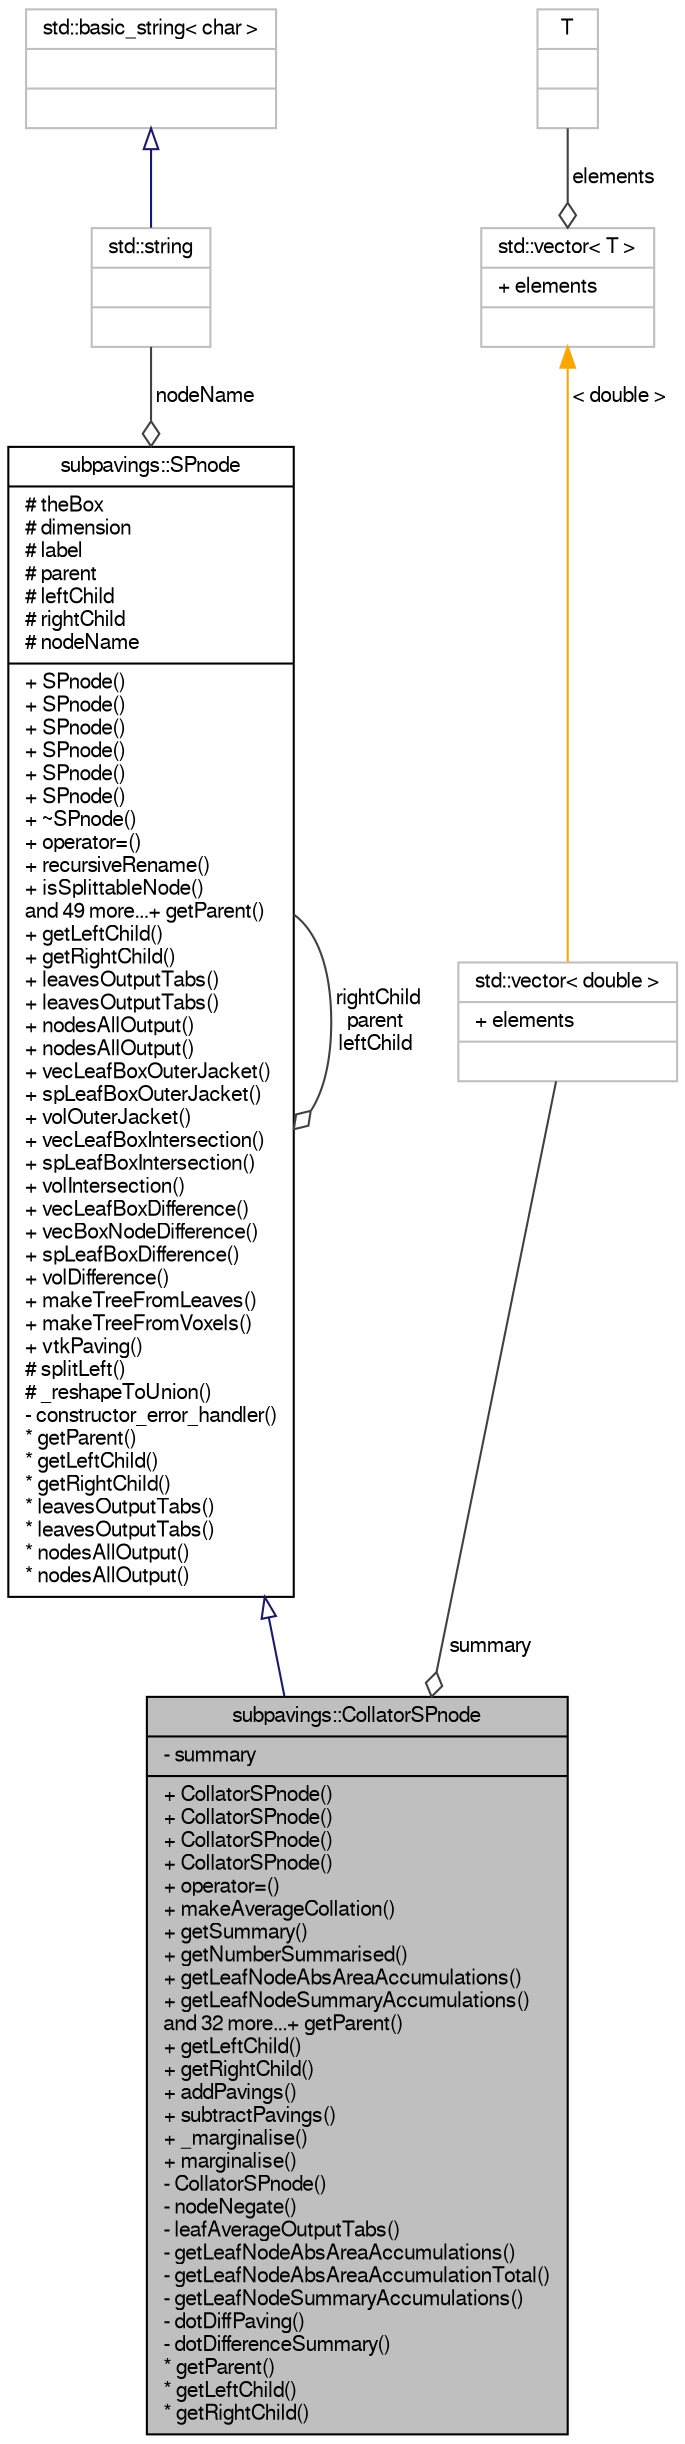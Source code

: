 digraph G
{
  edge [fontname="FreeSans",fontsize="10",labelfontname="FreeSans",labelfontsize="10"];
  node [fontname="FreeSans",fontsize="10",shape=record];
  Node1 [label="{subpavings::CollatorSPnode\n|- summary\l|+ CollatorSPnode()\l+ CollatorSPnode()\l+ CollatorSPnode()\l+ CollatorSPnode()\l+ operator=()\l+ makeAverageCollation()\l+ getSummary()\l+ getNumberSummarised()\l+ getLeafNodeAbsAreaAccumulations()\l+ getLeafNodeSummaryAccumulations()\land 32 more...+ getParent()\l+ getLeftChild()\l+ getRightChild()\l+ addPavings()\l+ subtractPavings()\l+ _marginalise()\l+ marginalise()\l- CollatorSPnode()\l- nodeNegate()\l- leafAverageOutputTabs()\l- getLeafNodeAbsAreaAccumulations()\l- getLeafNodeAbsAreaAccumulationTotal()\l- getLeafNodeSummaryAccumulations()\l- dotDiffPaving()\l- dotDifferenceSummary()\l* getParent()\l* getLeftChild()\l* getRightChild()\l}",height=0.2,width=0.4,color="black", fillcolor="grey75", style="filled" fontcolor="black"];
  Node2 -> Node1 [dir="back",color="midnightblue",fontsize="10",style="solid",arrowtail="onormal"];
  Node2 [label="{subpavings::SPnode\n|# theBox\l# dimension\l# label\l# parent\l# leftChild\l# rightChild\l# nodeName\l|+ SPnode()\l+ SPnode()\l+ SPnode()\l+ SPnode()\l+ SPnode()\l+ SPnode()\l+ ~SPnode()\l+ operator=()\l+ recursiveRename()\l+ isSplittableNode()\land 49 more...+ getParent()\l+ getLeftChild()\l+ getRightChild()\l+ leavesOutputTabs()\l+ leavesOutputTabs()\l+ nodesAllOutput()\l+ nodesAllOutput()\l+ vecLeafBoxOuterJacket()\l+ spLeafBoxOuterJacket()\l+ volOuterJacket()\l+ vecLeafBoxIntersection()\l+ spLeafBoxIntersection()\l+ volIntersection()\l+ vecLeafBoxDifference()\l+ vecBoxNodeDifference()\l+ spLeafBoxDifference()\l+ volDifference()\l+ makeTreeFromLeaves()\l+ makeTreeFromVoxels()\l+ vtkPaving()\l# splitLeft()\l# _reshapeToUnion()\l- constructor_error_handler()\l* getParent()\l* getLeftChild()\l* getRightChild()\l* leavesOutputTabs()\l* leavesOutputTabs()\l* nodesAllOutput()\l* nodesAllOutput()\l}",height=0.2,width=0.4,color="black", fillcolor="white", style="filled",URL="$classsubpavings_1_1SPnode.shtml",tooltip="SPnodes are nodes in the representation of a subpaving as a binary tree."];
  Node2 -> Node2 [color="grey25",fontsize="10",style="solid",label=" rightChild\nparent\nleftChild" ,arrowhead="odiamond"];
  Node3 -> Node2 [color="grey25",fontsize="10",style="solid",label=" nodeName" ,arrowhead="odiamond"];
  Node3 [label="{std::string\n||}",height=0.2,width=0.4,color="grey75", fillcolor="white", style="filled",tooltip="STL class."];
  Node4 -> Node3 [dir="back",color="midnightblue",fontsize="10",style="solid",arrowtail="onormal"];
  Node4 [label="{std::basic_string\< char \>\n||}",height=0.2,width=0.4,color="grey75", fillcolor="white", style="filled",tooltip="STL class."];
  Node5 -> Node1 [color="grey25",fontsize="10",style="solid",label=" summary" ,arrowhead="odiamond"];
  Node5 [label="{std::vector\< double \>\n|+ elements\l|}",height=0.2,width=0.4,color="grey75", fillcolor="white", style="filled"];
  Node6 -> Node5 [dir="back",color="orange",fontsize="10",style="solid",label=" \< double \>" ];
  Node6 [label="{std::vector\< T \>\n|+ elements\l|}",height=0.2,width=0.4,color="grey75", fillcolor="white", style="filled",tooltip="STL class."];
  Node7 -> Node6 [color="grey25",fontsize="10",style="solid",label=" elements" ,arrowhead="odiamond"];
  Node7 [label="{T\n||}",height=0.2,width=0.4,color="grey75", fillcolor="white", style="filled"];
}
